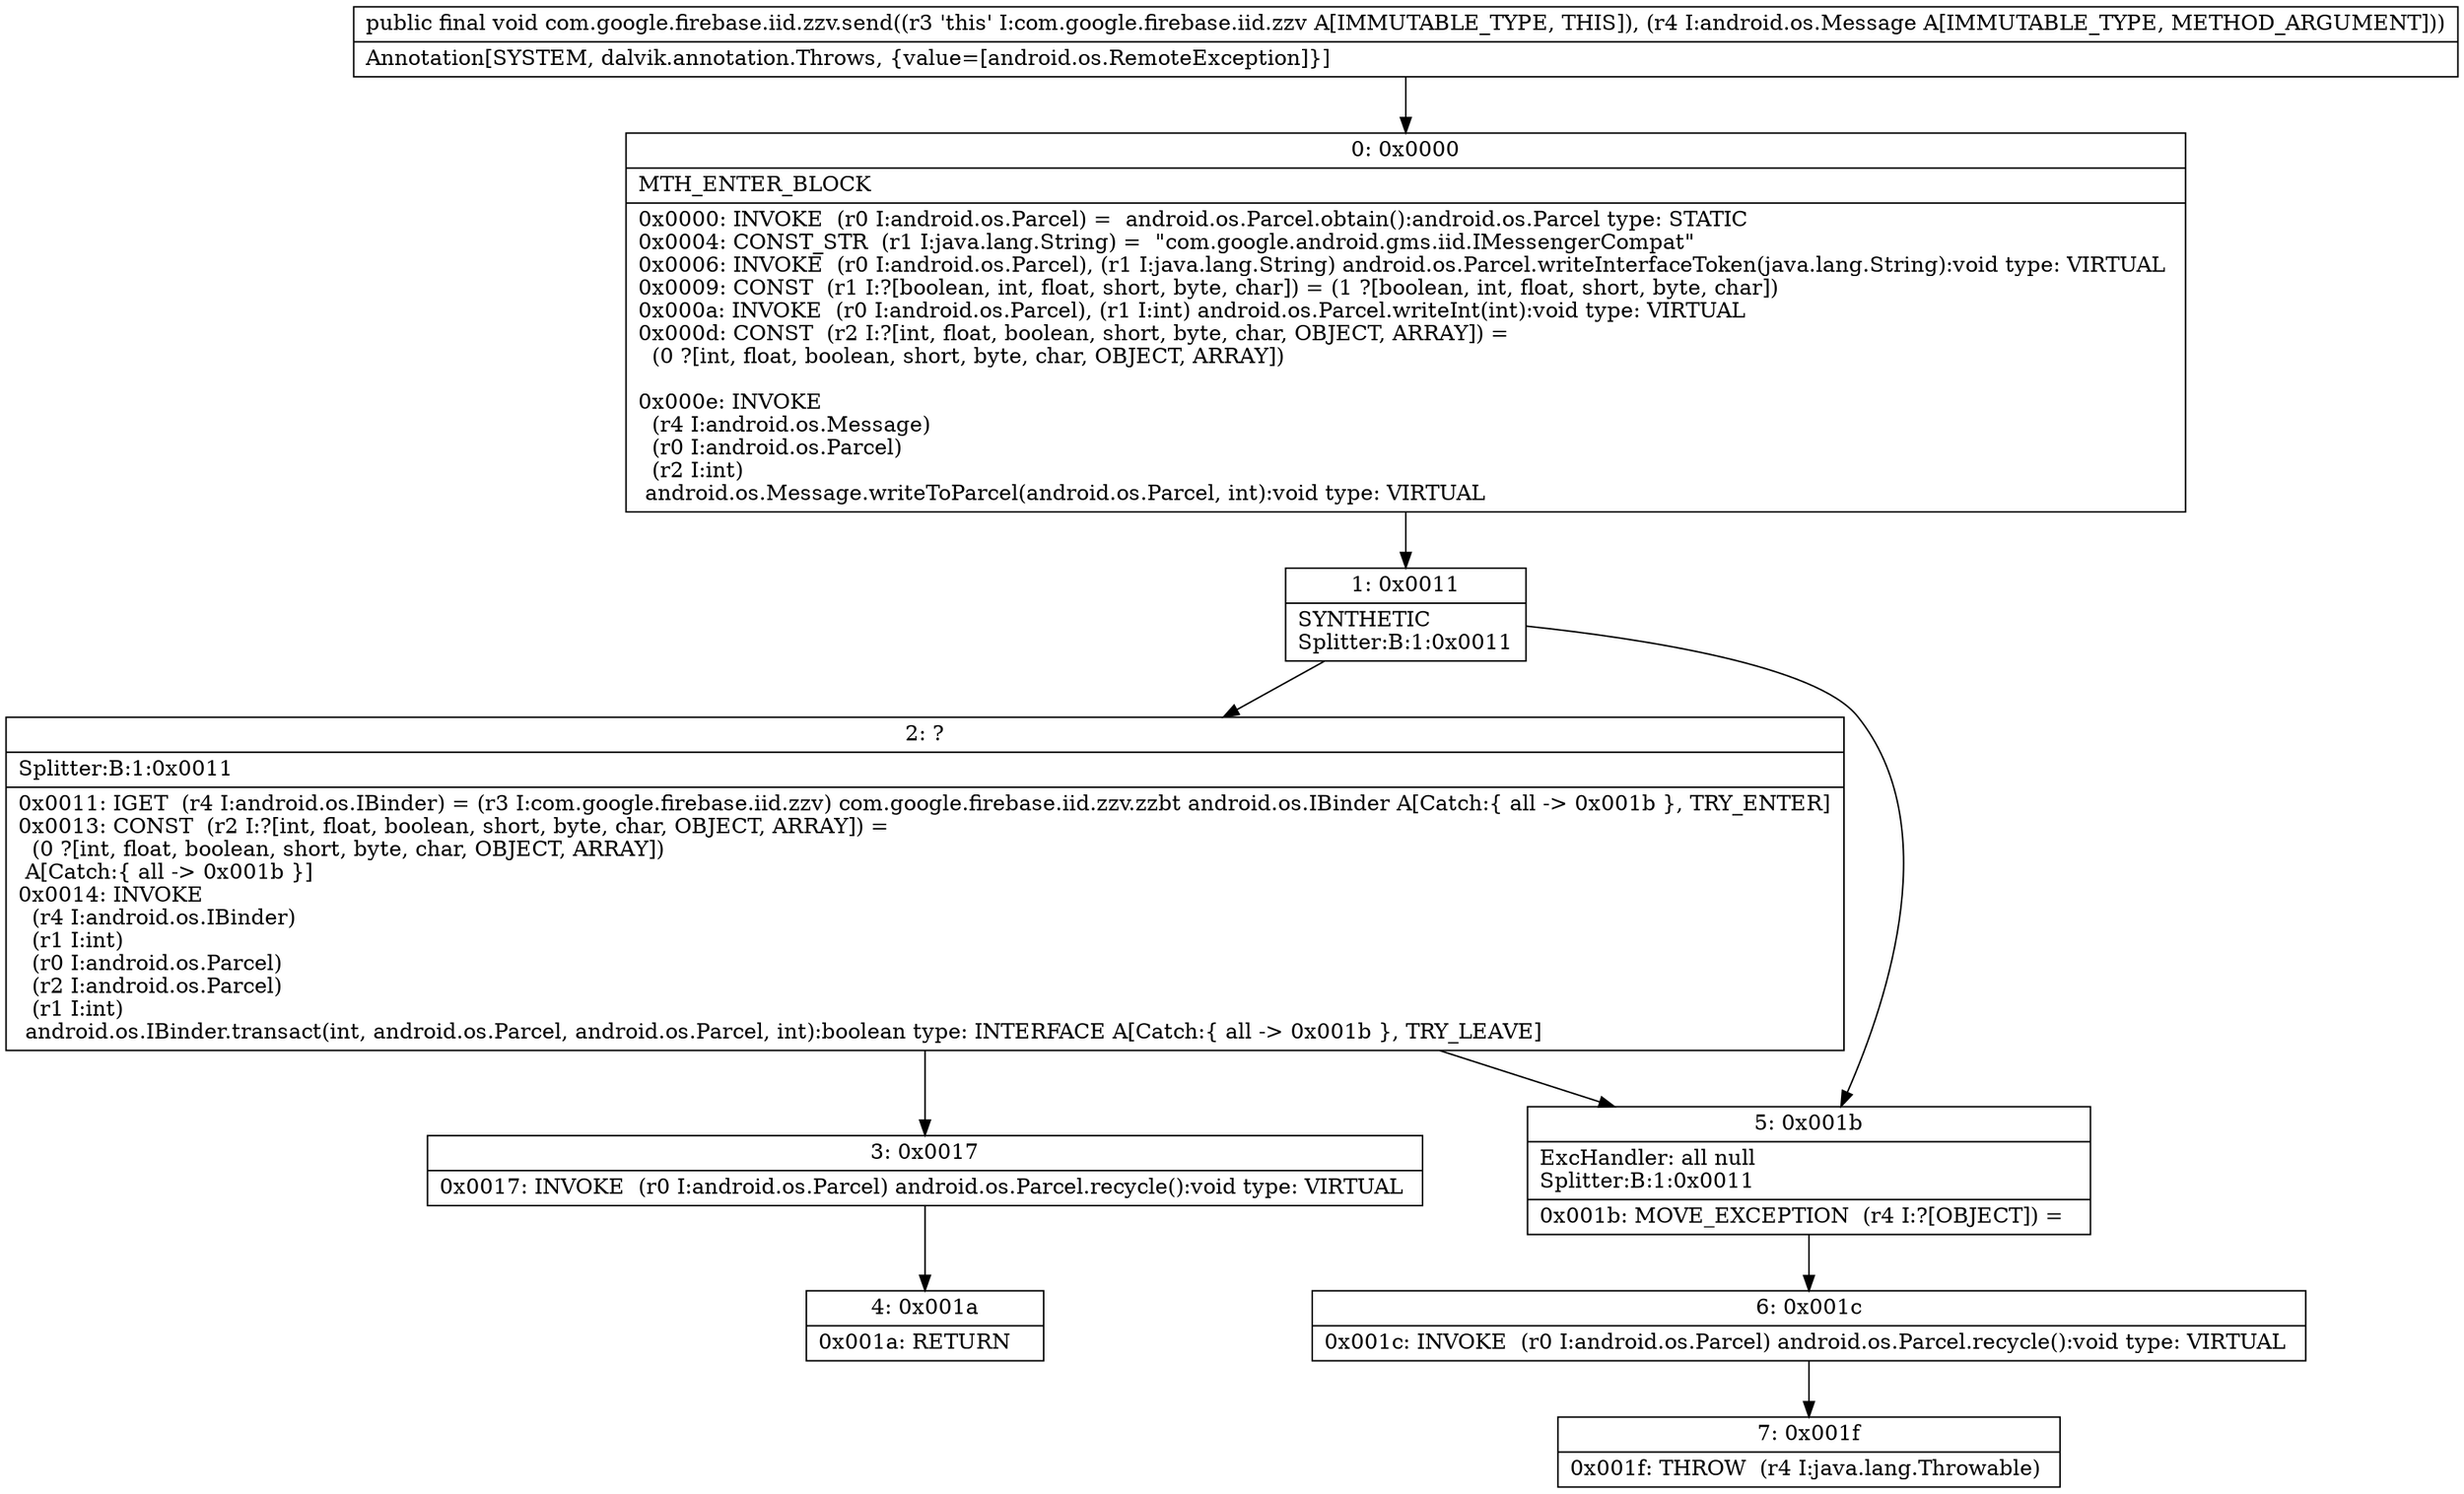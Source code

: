 digraph "CFG forcom.google.firebase.iid.zzv.send(Landroid\/os\/Message;)V" {
Node_0 [shape=record,label="{0\:\ 0x0000|MTH_ENTER_BLOCK\l|0x0000: INVOKE  (r0 I:android.os.Parcel) =  android.os.Parcel.obtain():android.os.Parcel type: STATIC \l0x0004: CONST_STR  (r1 I:java.lang.String) =  \"com.google.android.gms.iid.IMessengerCompat\" \l0x0006: INVOKE  (r0 I:android.os.Parcel), (r1 I:java.lang.String) android.os.Parcel.writeInterfaceToken(java.lang.String):void type: VIRTUAL \l0x0009: CONST  (r1 I:?[boolean, int, float, short, byte, char]) = (1 ?[boolean, int, float, short, byte, char]) \l0x000a: INVOKE  (r0 I:android.os.Parcel), (r1 I:int) android.os.Parcel.writeInt(int):void type: VIRTUAL \l0x000d: CONST  (r2 I:?[int, float, boolean, short, byte, char, OBJECT, ARRAY]) = \l  (0 ?[int, float, boolean, short, byte, char, OBJECT, ARRAY])\l \l0x000e: INVOKE  \l  (r4 I:android.os.Message)\l  (r0 I:android.os.Parcel)\l  (r2 I:int)\l android.os.Message.writeToParcel(android.os.Parcel, int):void type: VIRTUAL \l}"];
Node_1 [shape=record,label="{1\:\ 0x0011|SYNTHETIC\lSplitter:B:1:0x0011\l}"];
Node_2 [shape=record,label="{2\:\ ?|Splitter:B:1:0x0011\l|0x0011: IGET  (r4 I:android.os.IBinder) = (r3 I:com.google.firebase.iid.zzv) com.google.firebase.iid.zzv.zzbt android.os.IBinder A[Catch:\{ all \-\> 0x001b \}, TRY_ENTER]\l0x0013: CONST  (r2 I:?[int, float, boolean, short, byte, char, OBJECT, ARRAY]) = \l  (0 ?[int, float, boolean, short, byte, char, OBJECT, ARRAY])\l A[Catch:\{ all \-\> 0x001b \}]\l0x0014: INVOKE  \l  (r4 I:android.os.IBinder)\l  (r1 I:int)\l  (r0 I:android.os.Parcel)\l  (r2 I:android.os.Parcel)\l  (r1 I:int)\l android.os.IBinder.transact(int, android.os.Parcel, android.os.Parcel, int):boolean type: INTERFACE A[Catch:\{ all \-\> 0x001b \}, TRY_LEAVE]\l}"];
Node_3 [shape=record,label="{3\:\ 0x0017|0x0017: INVOKE  (r0 I:android.os.Parcel) android.os.Parcel.recycle():void type: VIRTUAL \l}"];
Node_4 [shape=record,label="{4\:\ 0x001a|0x001a: RETURN   \l}"];
Node_5 [shape=record,label="{5\:\ 0x001b|ExcHandler: all null\lSplitter:B:1:0x0011\l|0x001b: MOVE_EXCEPTION  (r4 I:?[OBJECT]) =  \l}"];
Node_6 [shape=record,label="{6\:\ 0x001c|0x001c: INVOKE  (r0 I:android.os.Parcel) android.os.Parcel.recycle():void type: VIRTUAL \l}"];
Node_7 [shape=record,label="{7\:\ 0x001f|0x001f: THROW  (r4 I:java.lang.Throwable) \l}"];
MethodNode[shape=record,label="{public final void com.google.firebase.iid.zzv.send((r3 'this' I:com.google.firebase.iid.zzv A[IMMUTABLE_TYPE, THIS]), (r4 I:android.os.Message A[IMMUTABLE_TYPE, METHOD_ARGUMENT]))  | Annotation[SYSTEM, dalvik.annotation.Throws, \{value=[android.os.RemoteException]\}]\l}"];
MethodNode -> Node_0;
Node_0 -> Node_1;
Node_1 -> Node_2;
Node_1 -> Node_5;
Node_2 -> Node_3;
Node_2 -> Node_5;
Node_3 -> Node_4;
Node_5 -> Node_6;
Node_6 -> Node_7;
}

